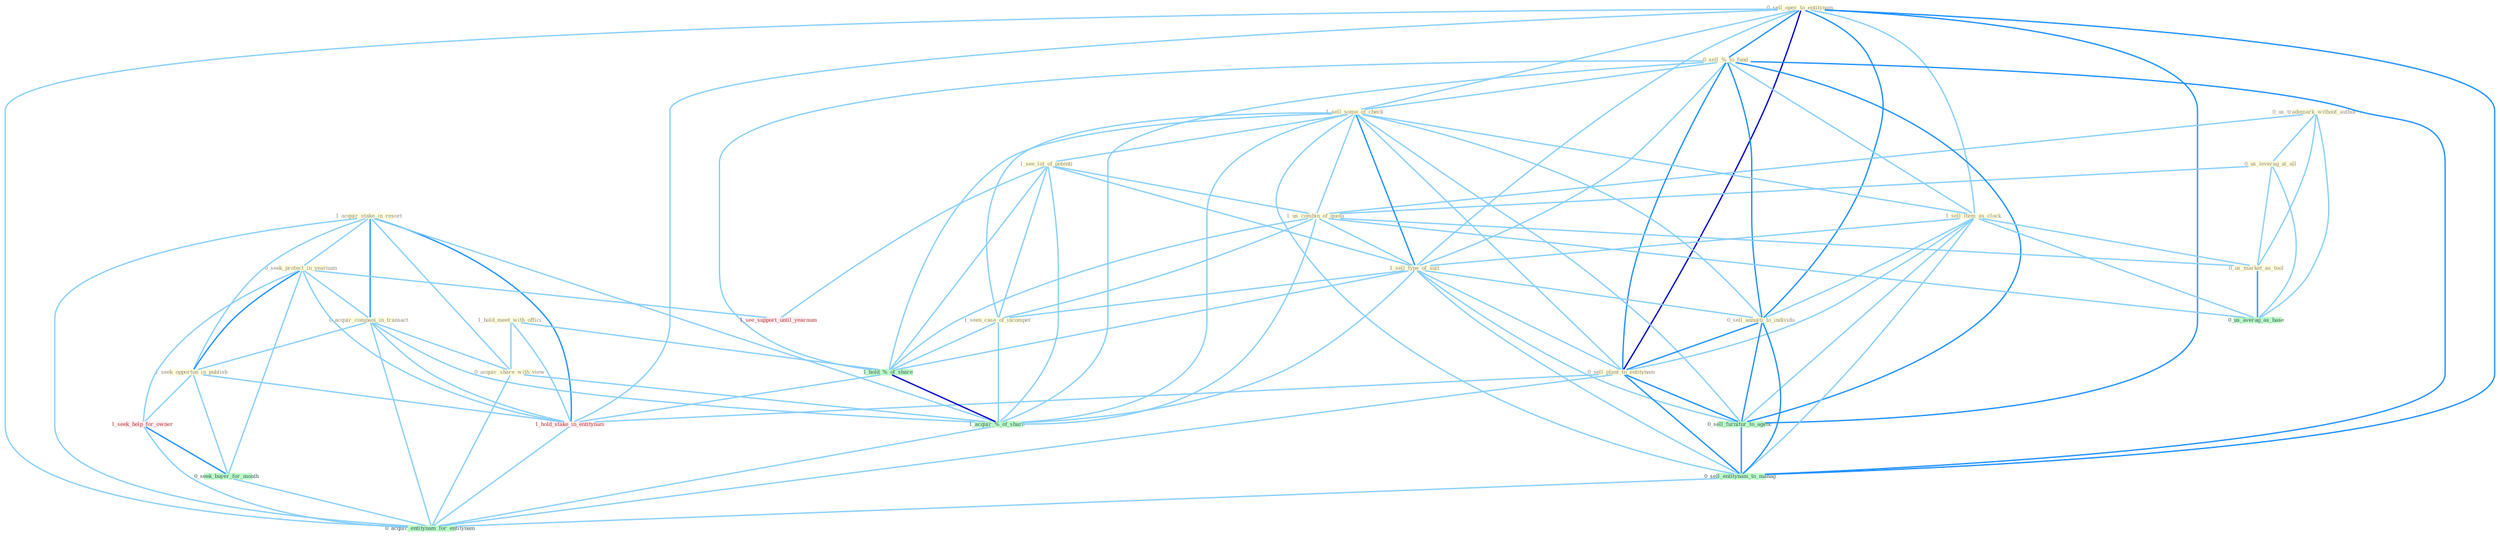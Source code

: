 Graph G{ 
    node
    [shape=polygon,style=filled,width=.5,height=.06,color="#BDFCC9",fixedsize=true,fontsize=4,
    fontcolor="#2f4f4f"];
    {node
    [color="#ffffe0", fontcolor="#8b7d6b"] "1_acquir_stake_in_resort " "0_sell_oper_to_entitynam " "0_us_trademark_without_author " "0_us_leverag_at_all " "0_sell_%_to_fund " "1_sell_some_of_check " "0_seek_protect_in_yearnum " "1_see_lot_of_potenti " "1_sell_item_as_clock " "1_hold_meet_with_offici " "0_acquir_compani_in_transact " "1_us_combin_of_quota " "1_sell_type_of_suit " "0_acquir_share_with_view " "1_seek_opportun_in_publish " "0_us_market_as_tool " "0_sell_annuiti_to_individu " "0_sell_plant_to_entitynam " "1_seen_case_of_incompet "}
{node [color="#fff0f5", fontcolor="#b22222"] "1_hold_stake_in_entitynam " "1_seek_help_for_owner " "1_see_support_until_yearnum "}
edge [color="#B0E2FF"];

	"1_acquir_stake_in_resort " -- "0_seek_protect_in_yearnum " [w="1", color="#87cefa" ];
	"1_acquir_stake_in_resort " -- "0_acquir_compani_in_transact " [w="2", color="#1e90ff" , len=0.8];
	"1_acquir_stake_in_resort " -- "0_acquir_share_with_view " [w="1", color="#87cefa" ];
	"1_acquir_stake_in_resort " -- "1_seek_opportun_in_publish " [w="1", color="#87cefa" ];
	"1_acquir_stake_in_resort " -- "1_hold_stake_in_entitynam " [w="2", color="#1e90ff" , len=0.8];
	"1_acquir_stake_in_resort " -- "1_acquir_%_of_share " [w="1", color="#87cefa" ];
	"1_acquir_stake_in_resort " -- "0_acquir_entitynam_for_entitynam " [w="1", color="#87cefa" ];
	"0_sell_oper_to_entitynam " -- "0_sell_%_to_fund " [w="2", color="#1e90ff" , len=0.8];
	"0_sell_oper_to_entitynam " -- "1_sell_some_of_check " [w="1", color="#87cefa" ];
	"0_sell_oper_to_entitynam " -- "1_sell_item_as_clock " [w="1", color="#87cefa" ];
	"0_sell_oper_to_entitynam " -- "1_sell_type_of_suit " [w="1", color="#87cefa" ];
	"0_sell_oper_to_entitynam " -- "0_sell_annuiti_to_individu " [w="2", color="#1e90ff" , len=0.8];
	"0_sell_oper_to_entitynam " -- "0_sell_plant_to_entitynam " [w="3", color="#0000cd" , len=0.6];
	"0_sell_oper_to_entitynam " -- "1_hold_stake_in_entitynam " [w="1", color="#87cefa" ];
	"0_sell_oper_to_entitynam " -- "0_sell_furnitur_to_agenc " [w="2", color="#1e90ff" , len=0.8];
	"0_sell_oper_to_entitynam " -- "0_sell_entitynam_to_manag " [w="2", color="#1e90ff" , len=0.8];
	"0_sell_oper_to_entitynam " -- "0_acquir_entitynam_for_entitynam " [w="1", color="#87cefa" ];
	"0_us_trademark_without_author " -- "0_us_leverag_at_all " [w="1", color="#87cefa" ];
	"0_us_trademark_without_author " -- "1_us_combin_of_quota " [w="1", color="#87cefa" ];
	"0_us_trademark_without_author " -- "0_us_market_as_tool " [w="1", color="#87cefa" ];
	"0_us_trademark_without_author " -- "0_us_averag_as_base " [w="1", color="#87cefa" ];
	"0_us_leverag_at_all " -- "1_us_combin_of_quota " [w="1", color="#87cefa" ];
	"0_us_leverag_at_all " -- "0_us_market_as_tool " [w="1", color="#87cefa" ];
	"0_us_leverag_at_all " -- "0_us_averag_as_base " [w="1", color="#87cefa" ];
	"0_sell_%_to_fund " -- "1_sell_some_of_check " [w="1", color="#87cefa" ];
	"0_sell_%_to_fund " -- "1_sell_item_as_clock " [w="1", color="#87cefa" ];
	"0_sell_%_to_fund " -- "1_sell_type_of_suit " [w="1", color="#87cefa" ];
	"0_sell_%_to_fund " -- "0_sell_annuiti_to_individu " [w="2", color="#1e90ff" , len=0.8];
	"0_sell_%_to_fund " -- "0_sell_plant_to_entitynam " [w="2", color="#1e90ff" , len=0.8];
	"0_sell_%_to_fund " -- "1_hold_%_of_share " [w="1", color="#87cefa" ];
	"0_sell_%_to_fund " -- "1_acquir_%_of_share " [w="1", color="#87cefa" ];
	"0_sell_%_to_fund " -- "0_sell_furnitur_to_agenc " [w="2", color="#1e90ff" , len=0.8];
	"0_sell_%_to_fund " -- "0_sell_entitynam_to_manag " [w="2", color="#1e90ff" , len=0.8];
	"1_sell_some_of_check " -- "1_see_lot_of_potenti " [w="1", color="#87cefa" ];
	"1_sell_some_of_check " -- "1_sell_item_as_clock " [w="1", color="#87cefa" ];
	"1_sell_some_of_check " -- "1_us_combin_of_quota " [w="1", color="#87cefa" ];
	"1_sell_some_of_check " -- "1_sell_type_of_suit " [w="2", color="#1e90ff" , len=0.8];
	"1_sell_some_of_check " -- "0_sell_annuiti_to_individu " [w="1", color="#87cefa" ];
	"1_sell_some_of_check " -- "0_sell_plant_to_entitynam " [w="1", color="#87cefa" ];
	"1_sell_some_of_check " -- "1_seen_case_of_incompet " [w="1", color="#87cefa" ];
	"1_sell_some_of_check " -- "1_hold_%_of_share " [w="1", color="#87cefa" ];
	"1_sell_some_of_check " -- "1_acquir_%_of_share " [w="1", color="#87cefa" ];
	"1_sell_some_of_check " -- "0_sell_furnitur_to_agenc " [w="1", color="#87cefa" ];
	"1_sell_some_of_check " -- "0_sell_entitynam_to_manag " [w="1", color="#87cefa" ];
	"0_seek_protect_in_yearnum " -- "0_acquir_compani_in_transact " [w="1", color="#87cefa" ];
	"0_seek_protect_in_yearnum " -- "1_seek_opportun_in_publish " [w="2", color="#1e90ff" , len=0.8];
	"0_seek_protect_in_yearnum " -- "1_hold_stake_in_entitynam " [w="1", color="#87cefa" ];
	"0_seek_protect_in_yearnum " -- "1_seek_help_for_owner " [w="1", color="#87cefa" ];
	"0_seek_protect_in_yearnum " -- "0_seek_buyer_for_month " [w="1", color="#87cefa" ];
	"0_seek_protect_in_yearnum " -- "1_see_support_until_yearnum " [w="1", color="#87cefa" ];
	"1_see_lot_of_potenti " -- "1_us_combin_of_quota " [w="1", color="#87cefa" ];
	"1_see_lot_of_potenti " -- "1_sell_type_of_suit " [w="1", color="#87cefa" ];
	"1_see_lot_of_potenti " -- "1_seen_case_of_incompet " [w="1", color="#87cefa" ];
	"1_see_lot_of_potenti " -- "1_hold_%_of_share " [w="1", color="#87cefa" ];
	"1_see_lot_of_potenti " -- "1_acquir_%_of_share " [w="1", color="#87cefa" ];
	"1_see_lot_of_potenti " -- "1_see_support_until_yearnum " [w="1", color="#87cefa" ];
	"1_sell_item_as_clock " -- "1_sell_type_of_suit " [w="1", color="#87cefa" ];
	"1_sell_item_as_clock " -- "0_us_market_as_tool " [w="1", color="#87cefa" ];
	"1_sell_item_as_clock " -- "0_sell_annuiti_to_individu " [w="1", color="#87cefa" ];
	"1_sell_item_as_clock " -- "0_sell_plant_to_entitynam " [w="1", color="#87cefa" ];
	"1_sell_item_as_clock " -- "0_sell_furnitur_to_agenc " [w="1", color="#87cefa" ];
	"1_sell_item_as_clock " -- "0_us_averag_as_base " [w="1", color="#87cefa" ];
	"1_sell_item_as_clock " -- "0_sell_entitynam_to_manag " [w="1", color="#87cefa" ];
	"1_hold_meet_with_offici " -- "0_acquir_share_with_view " [w="1", color="#87cefa" ];
	"1_hold_meet_with_offici " -- "1_hold_%_of_share " [w="1", color="#87cefa" ];
	"1_hold_meet_with_offici " -- "1_hold_stake_in_entitynam " [w="1", color="#87cefa" ];
	"0_acquir_compani_in_transact " -- "0_acquir_share_with_view " [w="1", color="#87cefa" ];
	"0_acquir_compani_in_transact " -- "1_seek_opportun_in_publish " [w="1", color="#87cefa" ];
	"0_acquir_compani_in_transact " -- "1_hold_stake_in_entitynam " [w="1", color="#87cefa" ];
	"0_acquir_compani_in_transact " -- "1_acquir_%_of_share " [w="1", color="#87cefa" ];
	"0_acquir_compani_in_transact " -- "0_acquir_entitynam_for_entitynam " [w="1", color="#87cefa" ];
	"1_us_combin_of_quota " -- "1_sell_type_of_suit " [w="1", color="#87cefa" ];
	"1_us_combin_of_quota " -- "0_us_market_as_tool " [w="1", color="#87cefa" ];
	"1_us_combin_of_quota " -- "1_seen_case_of_incompet " [w="1", color="#87cefa" ];
	"1_us_combin_of_quota " -- "1_hold_%_of_share " [w="1", color="#87cefa" ];
	"1_us_combin_of_quota " -- "1_acquir_%_of_share " [w="1", color="#87cefa" ];
	"1_us_combin_of_quota " -- "0_us_averag_as_base " [w="1", color="#87cefa" ];
	"1_sell_type_of_suit " -- "0_sell_annuiti_to_individu " [w="1", color="#87cefa" ];
	"1_sell_type_of_suit " -- "0_sell_plant_to_entitynam " [w="1", color="#87cefa" ];
	"1_sell_type_of_suit " -- "1_seen_case_of_incompet " [w="1", color="#87cefa" ];
	"1_sell_type_of_suit " -- "1_hold_%_of_share " [w="1", color="#87cefa" ];
	"1_sell_type_of_suit " -- "1_acquir_%_of_share " [w="1", color="#87cefa" ];
	"1_sell_type_of_suit " -- "0_sell_furnitur_to_agenc " [w="1", color="#87cefa" ];
	"1_sell_type_of_suit " -- "0_sell_entitynam_to_manag " [w="1", color="#87cefa" ];
	"0_acquir_share_with_view " -- "1_acquir_%_of_share " [w="1", color="#87cefa" ];
	"0_acquir_share_with_view " -- "0_acquir_entitynam_for_entitynam " [w="1", color="#87cefa" ];
	"1_seek_opportun_in_publish " -- "1_hold_stake_in_entitynam " [w="1", color="#87cefa" ];
	"1_seek_opportun_in_publish " -- "1_seek_help_for_owner " [w="1", color="#87cefa" ];
	"1_seek_opportun_in_publish " -- "0_seek_buyer_for_month " [w="1", color="#87cefa" ];
	"0_us_market_as_tool " -- "0_us_averag_as_base " [w="2", color="#1e90ff" , len=0.8];
	"0_sell_annuiti_to_individu " -- "0_sell_plant_to_entitynam " [w="2", color="#1e90ff" , len=0.8];
	"0_sell_annuiti_to_individu " -- "0_sell_furnitur_to_agenc " [w="2", color="#1e90ff" , len=0.8];
	"0_sell_annuiti_to_individu " -- "0_sell_entitynam_to_manag " [w="2", color="#1e90ff" , len=0.8];
	"0_sell_plant_to_entitynam " -- "1_hold_stake_in_entitynam " [w="1", color="#87cefa" ];
	"0_sell_plant_to_entitynam " -- "0_sell_furnitur_to_agenc " [w="2", color="#1e90ff" , len=0.8];
	"0_sell_plant_to_entitynam " -- "0_sell_entitynam_to_manag " [w="2", color="#1e90ff" , len=0.8];
	"0_sell_plant_to_entitynam " -- "0_acquir_entitynam_for_entitynam " [w="1", color="#87cefa" ];
	"1_seen_case_of_incompet " -- "1_hold_%_of_share " [w="1", color="#87cefa" ];
	"1_seen_case_of_incompet " -- "1_acquir_%_of_share " [w="1", color="#87cefa" ];
	"1_hold_%_of_share " -- "1_hold_stake_in_entitynam " [w="1", color="#87cefa" ];
	"1_hold_%_of_share " -- "1_acquir_%_of_share " [w="3", color="#0000cd" , len=0.6];
	"1_hold_stake_in_entitynam " -- "0_acquir_entitynam_for_entitynam " [w="1", color="#87cefa" ];
	"1_seek_help_for_owner " -- "0_seek_buyer_for_month " [w="2", color="#1e90ff" , len=0.8];
	"1_seek_help_for_owner " -- "0_acquir_entitynam_for_entitynam " [w="1", color="#87cefa" ];
	"0_seek_buyer_for_month " -- "0_acquir_entitynam_for_entitynam " [w="1", color="#87cefa" ];
	"1_acquir_%_of_share " -- "0_acquir_entitynam_for_entitynam " [w="1", color="#87cefa" ];
	"0_sell_furnitur_to_agenc " -- "0_sell_entitynam_to_manag " [w="2", color="#1e90ff" , len=0.8];
	"0_sell_entitynam_to_manag " -- "0_acquir_entitynam_for_entitynam " [w="1", color="#87cefa" ];
}